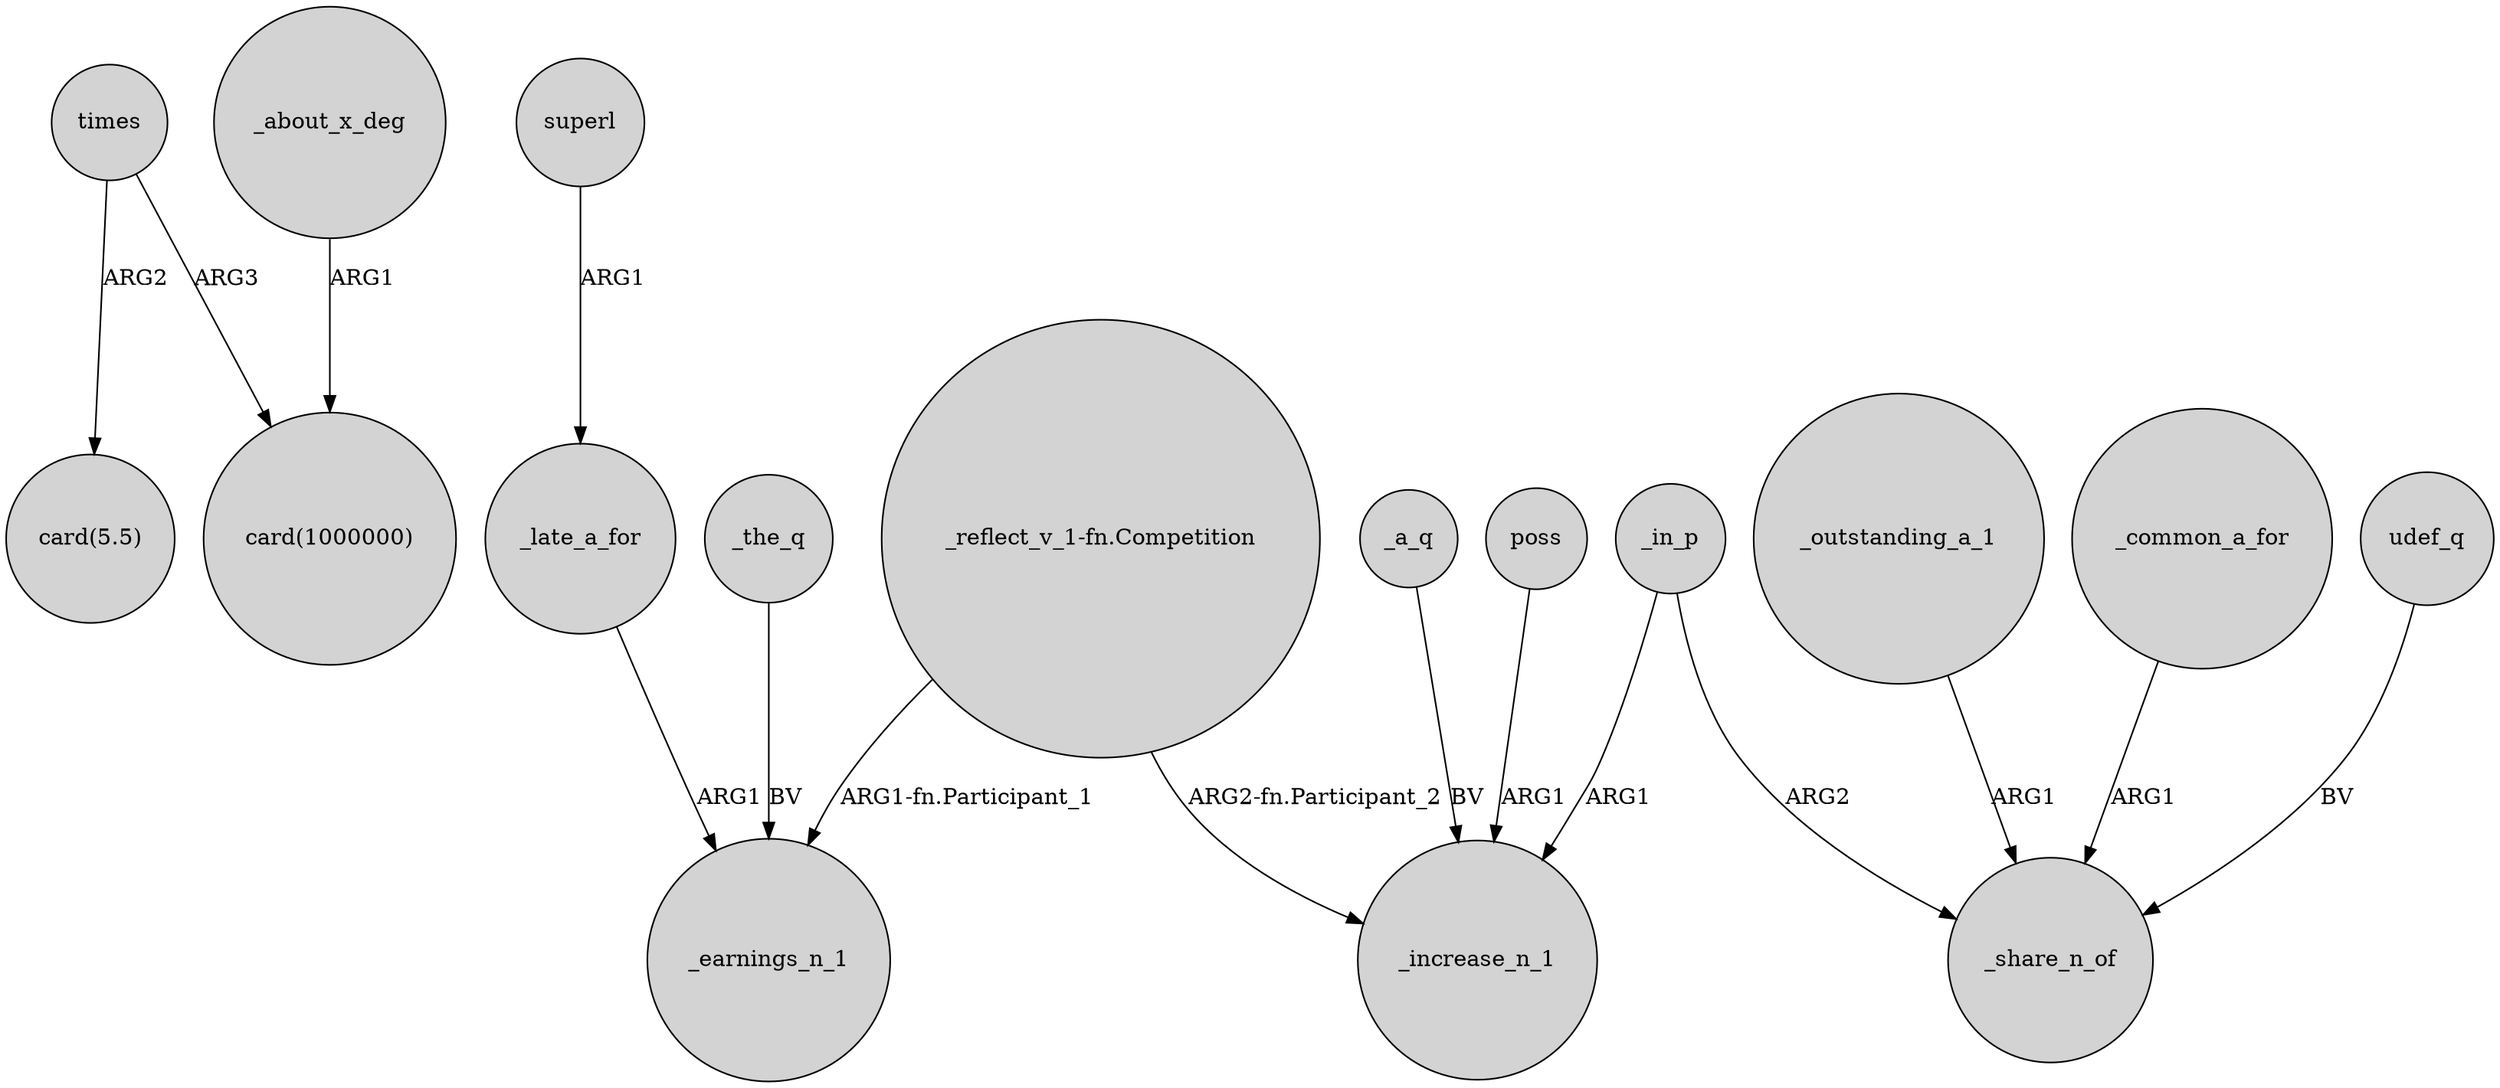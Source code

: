 digraph {
	node [shape=circle style=filled]
	times -> "card(1000000)" [label=ARG3]
	poss -> _increase_n_1 [label=ARG1]
	_common_a_for -> _share_n_of [label=ARG1]
	_late_a_for -> _earnings_n_1 [label=ARG1]
	udef_q -> _share_n_of [label=BV]
	"_reflect_v_1-fn.Competition" -> _earnings_n_1 [label="ARG1-fn.Participant_1"]
	"_reflect_v_1-fn.Competition" -> _increase_n_1 [label="ARG2-fn.Participant_2"]
	_the_q -> _earnings_n_1 [label=BV]
	_in_p -> _increase_n_1 [label=ARG1]
	times -> "card(5.5)" [label=ARG2]
	_in_p -> _share_n_of [label=ARG2]
	_outstanding_a_1 -> _share_n_of [label=ARG1]
	_about_x_deg -> "card(1000000)" [label=ARG1]
	superl -> _late_a_for [label=ARG1]
	_a_q -> _increase_n_1 [label=BV]
}
